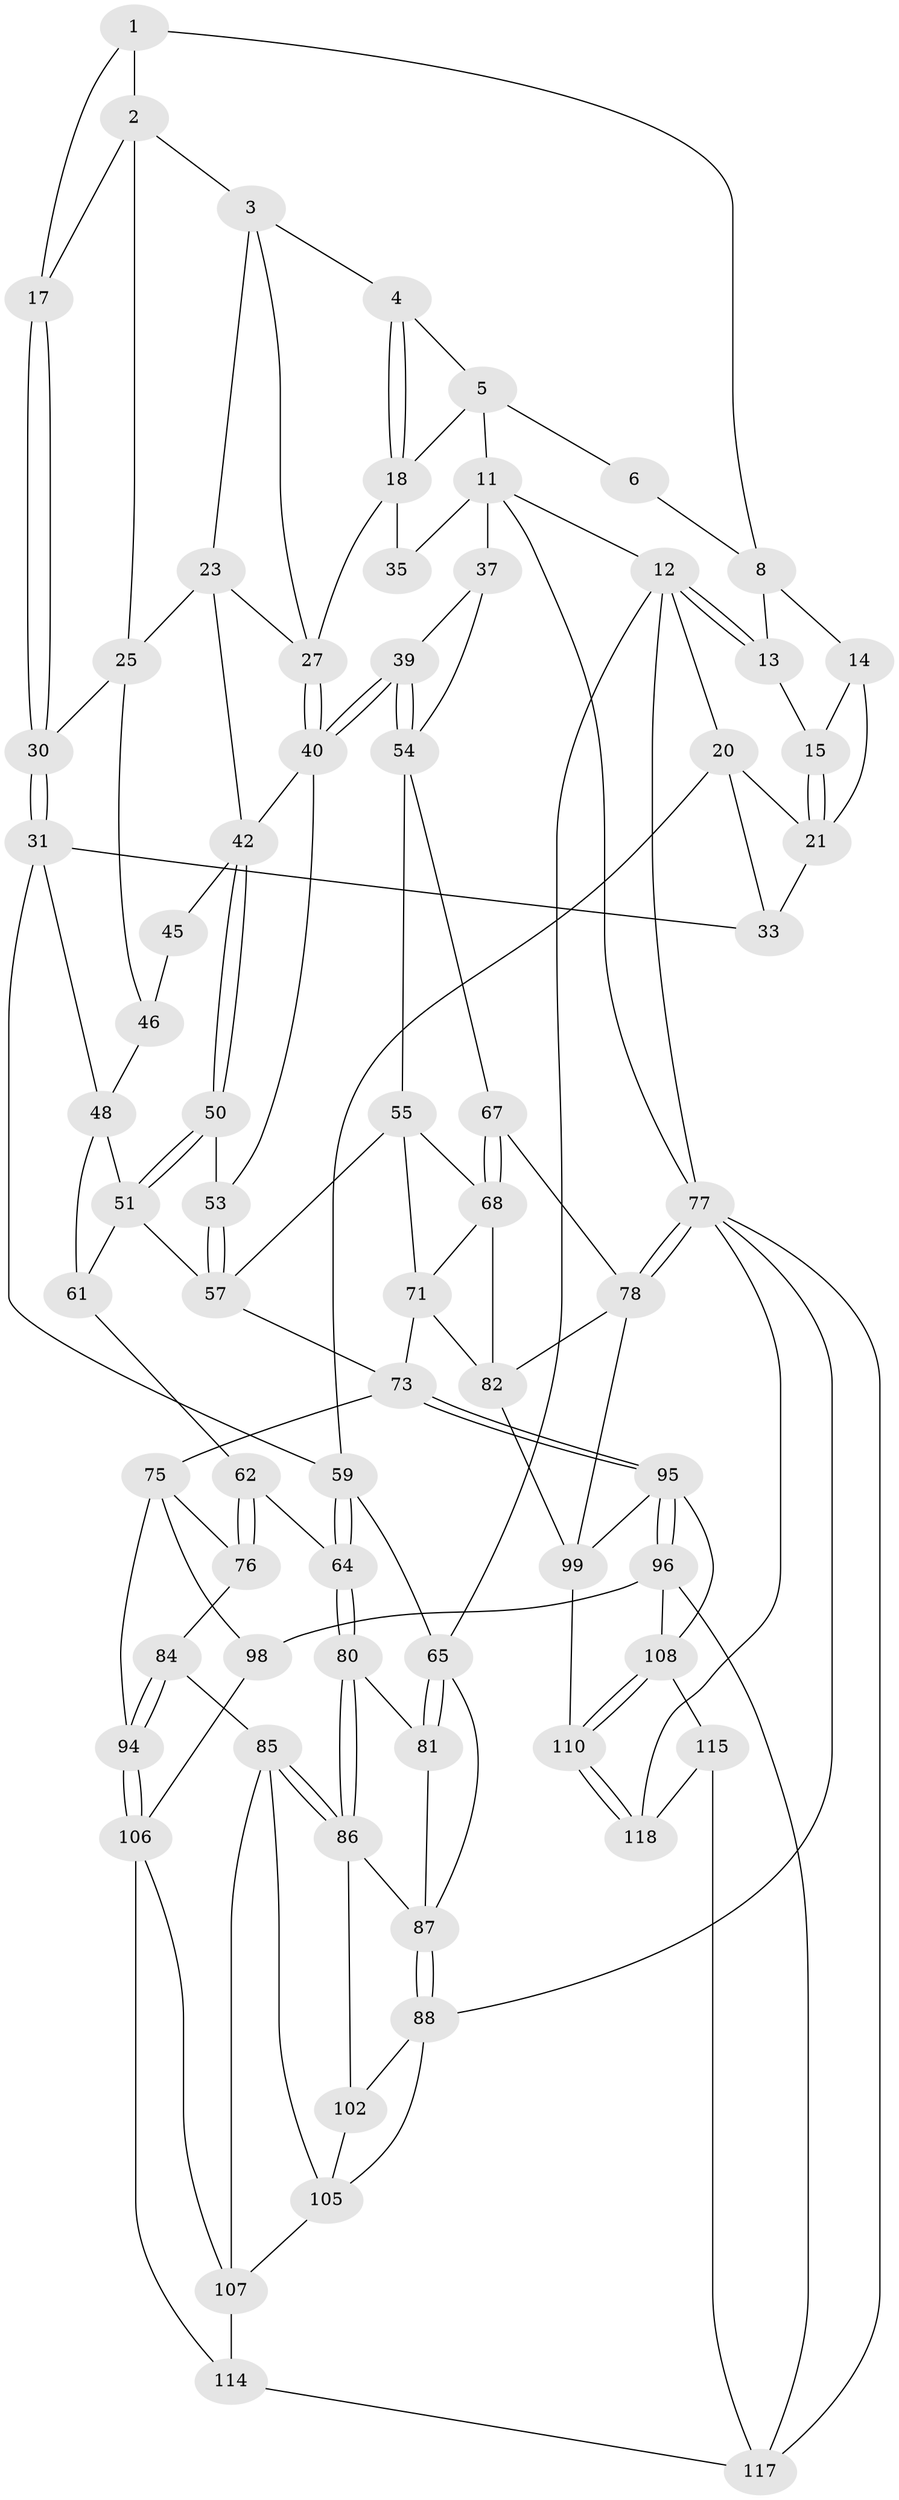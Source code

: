 // Generated by graph-tools (version 1.1) at 2025/52/02/27/25 19:52:44]
// undirected, 72 vertices, 155 edges
graph export_dot {
graph [start="1"]
  node [color=gray90,style=filled];
  1 [pos="+0.5672404260162819+0",super="+7"];
  2 [pos="+0.614157055824043+0.05856413755382835",super="+16"];
  3 [pos="+0.7389515248131275+0.05079599335557206",super="+22"];
  4 [pos="+0.7539581462907747+0.03296196680623825"];
  5 [pos="+0.8351907968874354+0",super="+10"];
  6 [pos="+0.5336445274821197+0"];
  8 [pos="+0.47748224623266405+0.12799607890256234",super="+9"];
  11 [pos="+1+0",super="+34"];
  12 [pos="+0+0",super="+19"];
  13 [pos="+0.24638098982815212+0"];
  14 [pos="+0.41314652058489953+0.15193022152154087"];
  15 [pos="+0.24612074599078076+0"];
  17 [pos="+0.48735781131380423+0.1319838404106918"];
  18 [pos="+0.8715399778609384+0.1357377852750106",super="+26"];
  20 [pos="+0.1711980273845433+0.1834157726614639",super="+44"];
  21 [pos="+0.22441342741611167+0.1414599510427744",super="+29"];
  23 [pos="+0.6827537849470168+0.17959335381735608",super="+24"];
  25 [pos="+0.6308984078063627+0.1927612582775551",super="+36"];
  27 [pos="+0.8512099451194969+0.2049157209194145",super="+28"];
  30 [pos="+0.48961722947348796+0.258433648309713"];
  31 [pos="+0.40028739794610846+0.3100151323377333",super="+32"];
  33 [pos="+0.3345847640416898+0.2165898674748161"];
  35 [pos="+0.9171062752718834+0.17142247341181172"];
  37 [pos="+0.9534847113918413+0.22854260066106358",super="+38"];
  39 [pos="+0.8476911546715228+0.26994766456973174"];
  40 [pos="+0.8476273917586389+0.2698896441662925",super="+41"];
  42 [pos="+0.7120558844744962+0.2758958579125176",super="+43"];
  45 [pos="+0.633491558323514+0.2822357984385316"];
  46 [pos="+0.5317068664721208+0.28577581165920585",super="+47"];
  48 [pos="+0.5740191498389883+0.4194703937211077",super="+49"];
  50 [pos="+0.6768967697901376+0.4204855490086516"];
  51 [pos="+0.6189265154096792+0.4799592723947305",super="+52"];
  53 [pos="+0.7636270608551208+0.39043002869559634"];
  54 [pos="+0.9248534894528223+0.3556643457047968",super="+58"];
  55 [pos="+0.9069538075110168+0.400141811147308",super="+56"];
  57 [pos="+0.846869596450938+0.44335294259922486",super="+70"];
  59 [pos="+0.22594220294234732+0.44400248899112665",super="+60"];
  61 [pos="+0.414937689210226+0.4623967199724359"];
  62 [pos="+0.41182591440460575+0.46552780700151",super="+63"];
  64 [pos="+0.24202456117515764+0.4740583749992919"];
  65 [pos="+0.03887562331355036+0.4176041603405455",super="+66"];
  67 [pos="+1+0.5570146975459398"];
  68 [pos="+1+0.5128750212779402",super="+69"];
  71 [pos="+0.8405897257792158+0.616160912814329",super="+72"];
  73 [pos="+0.7813206722300834+0.6570697263888877",super="+74"];
  75 [pos="+0.6083705741440227+0.5738984123988676",super="+93"];
  76 [pos="+0.43881682612274037+0.5642669221066633",super="+83"];
  77 [pos="+1+1",super="+89"];
  78 [pos="+1+1",super="+79"];
  80 [pos="+0.1455295918122492+0.6347812596777556"];
  81 [pos="+0.12334613904087519+0.6321814388111597"];
  82 [pos="+0.9033248596557789+0.6236982857358109",super="+91"];
  84 [pos="+0.347111401326669+0.6911545542419342"];
  85 [pos="+0.19463796454982762+0.7096764631042252",super="+104"];
  86 [pos="+0.1915104260407256+0.7075267663637741",super="+92"];
  87 [pos="+0+0.6347572110931963",super="+90"];
  88 [pos="+0+1",super="+103"];
  94 [pos="+0.3744253082204807+0.7272040320962725"];
  95 [pos="+0.7832950994024439+0.6892113272076682",super="+100"];
  96 [pos="+0.6748856431682204+0.8236001114648851",super="+97"];
  98 [pos="+0.5472652099612884+0.8125985205077427"];
  99 [pos="+0.9378465759067529+0.7540344359427497",super="+101"];
  102 [pos="+0.08788440484475306+0.7697912532916819"];
  105 [pos="+0.1744970937046999+0.8236930124932721",super="+112"];
  106 [pos="+0.34627172903860914+0.8032599377767574",super="+111"];
  107 [pos="+0.30224900601862015+0.830088232374494",super="+113"];
  108 [pos="+0.8556058424038365+0.8480099184344905",super="+109"];
  110 [pos="+0.8560413192720274+0.8489885246634651"];
  114 [pos="+0.361795389335077+1"];
  115 [pos="+0.7294029105593128+0.9044708708530648",super="+116"];
  117 [pos="+0.5997034390240693+1",super="+120"];
  118 [pos="+0.8243057088826917+0.9155218733153548",super="+119"];
  1 -- 2;
  1 -- 8;
  1 -- 17;
  2 -- 3;
  2 -- 17;
  2 -- 25;
  3 -- 4;
  3 -- 23;
  3 -- 27;
  4 -- 5;
  4 -- 18;
  4 -- 18;
  5 -- 6;
  5 -- 18;
  5 -- 11;
  6 -- 8;
  8 -- 14;
  8 -- 13;
  11 -- 12;
  11 -- 77;
  11 -- 35;
  11 -- 37;
  12 -- 13;
  12 -- 13;
  12 -- 20;
  12 -- 77;
  12 -- 65;
  13 -- 15;
  14 -- 15;
  14 -- 21;
  15 -- 21;
  15 -- 21;
  17 -- 30;
  17 -- 30;
  18 -- 27;
  18 -- 35;
  20 -- 21;
  20 -- 33;
  20 -- 59;
  21 -- 33;
  23 -- 25;
  23 -- 42;
  23 -- 27;
  25 -- 46;
  25 -- 30;
  27 -- 40;
  27 -- 40;
  30 -- 31;
  30 -- 31;
  31 -- 48;
  31 -- 33;
  31 -- 59;
  37 -- 39;
  37 -- 54;
  39 -- 40;
  39 -- 40;
  39 -- 54;
  39 -- 54;
  40 -- 42;
  40 -- 53;
  42 -- 50;
  42 -- 50;
  42 -- 45;
  45 -- 46 [weight=2];
  46 -- 48;
  48 -- 51;
  48 -- 61;
  50 -- 51;
  50 -- 51;
  50 -- 53;
  51 -- 61;
  51 -- 57;
  53 -- 57;
  53 -- 57;
  54 -- 55;
  54 -- 67;
  55 -- 57;
  55 -- 71;
  55 -- 68;
  57 -- 73;
  59 -- 64;
  59 -- 64;
  59 -- 65;
  61 -- 62;
  62 -- 76 [weight=2];
  62 -- 76;
  62 -- 64;
  64 -- 80;
  64 -- 80;
  65 -- 81;
  65 -- 81;
  65 -- 87;
  67 -- 68;
  67 -- 68;
  67 -- 78;
  68 -- 82;
  68 -- 71;
  71 -- 73;
  71 -- 82;
  73 -- 95;
  73 -- 95;
  73 -- 75;
  75 -- 76;
  75 -- 98;
  75 -- 94;
  76 -- 84;
  77 -- 78;
  77 -- 78;
  77 -- 88;
  77 -- 118;
  77 -- 117;
  78 -- 99;
  78 -- 82;
  80 -- 81;
  80 -- 86;
  80 -- 86;
  81 -- 87;
  82 -- 99;
  84 -- 85;
  84 -- 94;
  84 -- 94;
  85 -- 86;
  85 -- 86;
  85 -- 105;
  85 -- 107;
  86 -- 102;
  86 -- 87;
  87 -- 88;
  87 -- 88;
  88 -- 102;
  88 -- 105;
  94 -- 106;
  94 -- 106;
  95 -- 96;
  95 -- 96;
  95 -- 99;
  95 -- 108;
  96 -- 98;
  96 -- 117;
  96 -- 108;
  98 -- 106;
  99 -- 110;
  102 -- 105;
  105 -- 107;
  106 -- 107;
  106 -- 114;
  107 -- 114;
  108 -- 110;
  108 -- 110;
  108 -- 115;
  110 -- 118;
  110 -- 118;
  114 -- 117;
  115 -- 118 [weight=2];
  115 -- 117;
}
